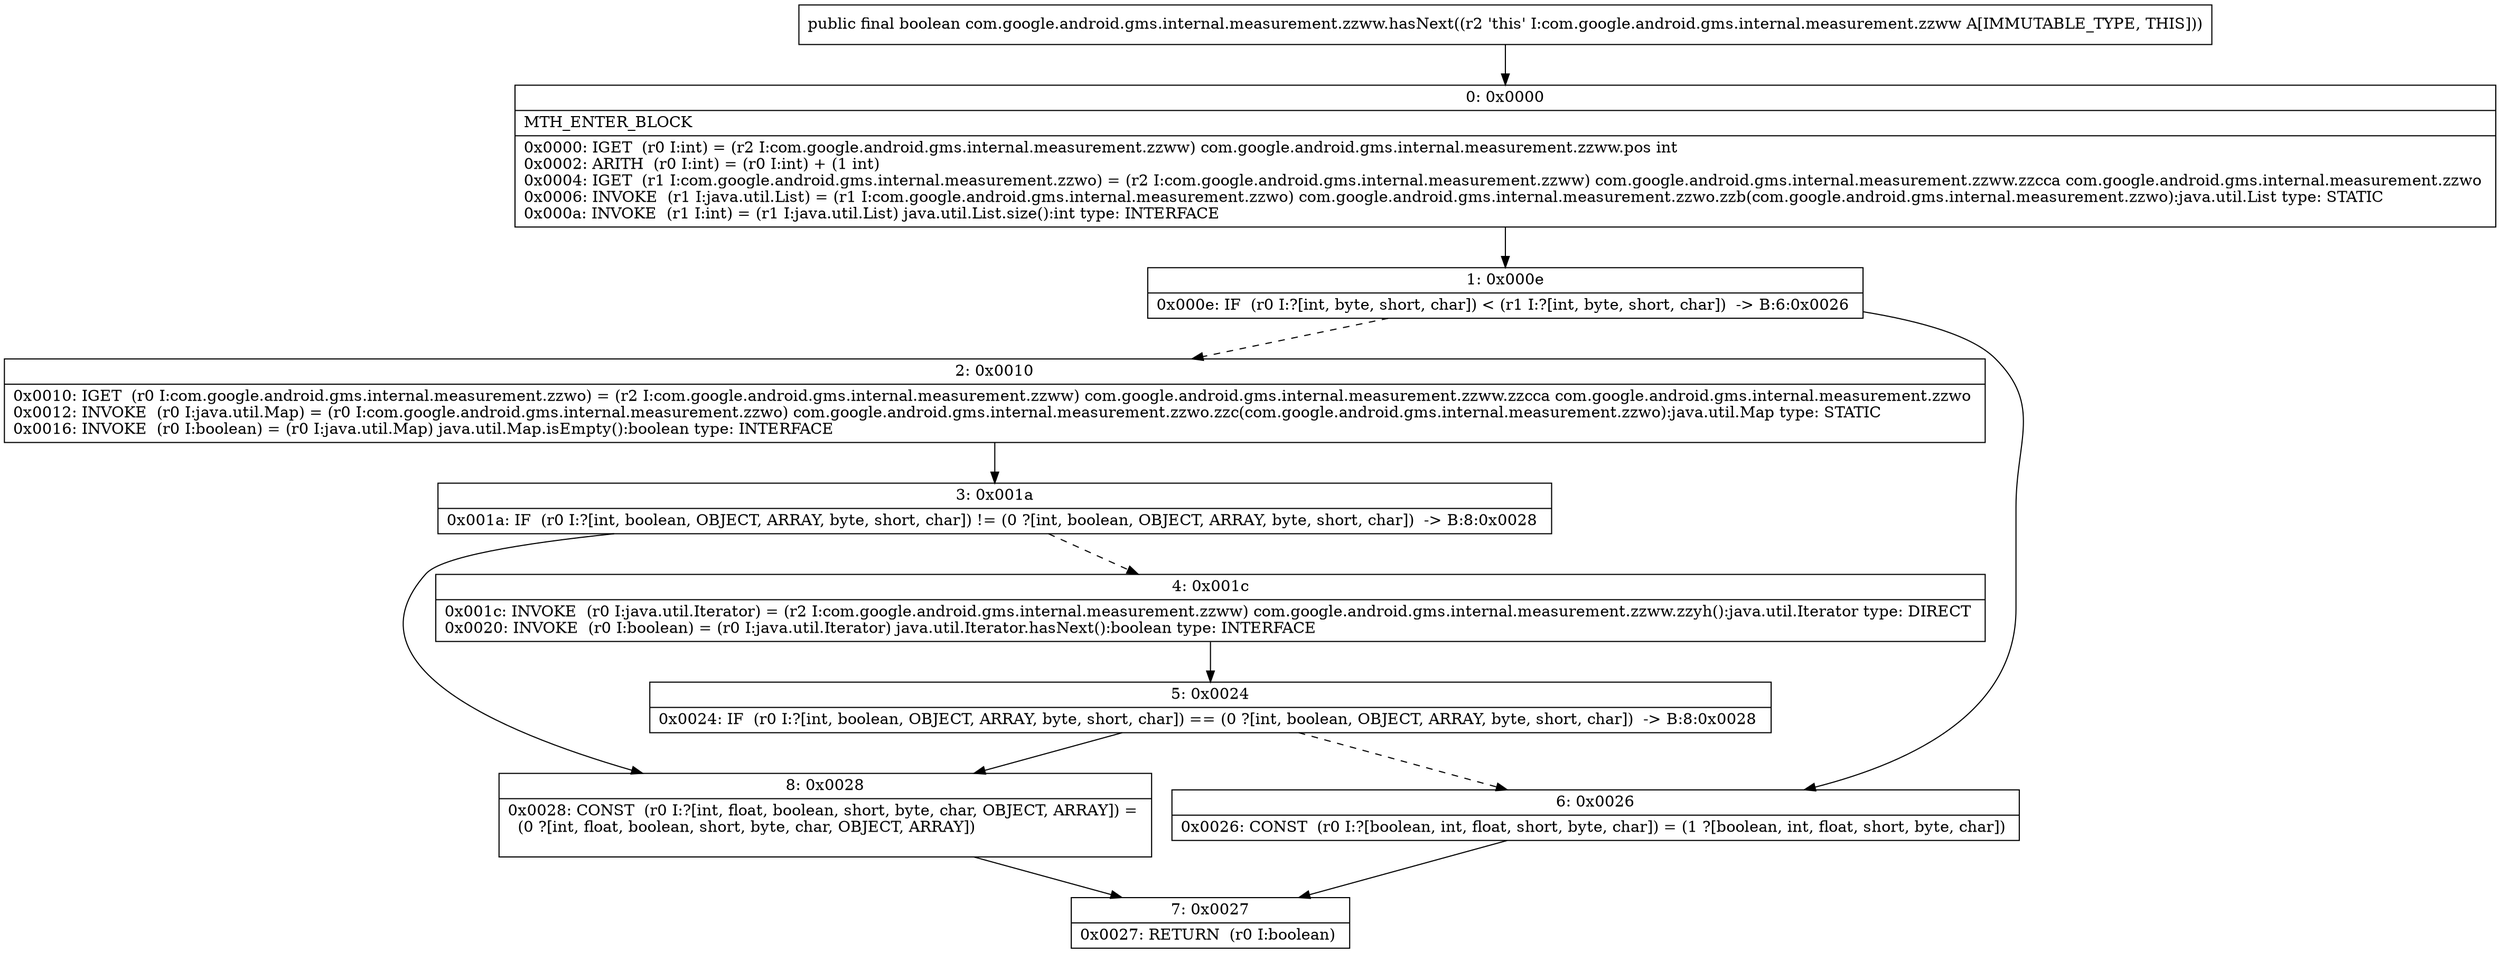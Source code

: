 digraph "CFG forcom.google.android.gms.internal.measurement.zzww.hasNext()Z" {
Node_0 [shape=record,label="{0\:\ 0x0000|MTH_ENTER_BLOCK\l|0x0000: IGET  (r0 I:int) = (r2 I:com.google.android.gms.internal.measurement.zzww) com.google.android.gms.internal.measurement.zzww.pos int \l0x0002: ARITH  (r0 I:int) = (r0 I:int) + (1 int) \l0x0004: IGET  (r1 I:com.google.android.gms.internal.measurement.zzwo) = (r2 I:com.google.android.gms.internal.measurement.zzww) com.google.android.gms.internal.measurement.zzww.zzcca com.google.android.gms.internal.measurement.zzwo \l0x0006: INVOKE  (r1 I:java.util.List) = (r1 I:com.google.android.gms.internal.measurement.zzwo) com.google.android.gms.internal.measurement.zzwo.zzb(com.google.android.gms.internal.measurement.zzwo):java.util.List type: STATIC \l0x000a: INVOKE  (r1 I:int) = (r1 I:java.util.List) java.util.List.size():int type: INTERFACE \l}"];
Node_1 [shape=record,label="{1\:\ 0x000e|0x000e: IF  (r0 I:?[int, byte, short, char]) \< (r1 I:?[int, byte, short, char])  \-\> B:6:0x0026 \l}"];
Node_2 [shape=record,label="{2\:\ 0x0010|0x0010: IGET  (r0 I:com.google.android.gms.internal.measurement.zzwo) = (r2 I:com.google.android.gms.internal.measurement.zzww) com.google.android.gms.internal.measurement.zzww.zzcca com.google.android.gms.internal.measurement.zzwo \l0x0012: INVOKE  (r0 I:java.util.Map) = (r0 I:com.google.android.gms.internal.measurement.zzwo) com.google.android.gms.internal.measurement.zzwo.zzc(com.google.android.gms.internal.measurement.zzwo):java.util.Map type: STATIC \l0x0016: INVOKE  (r0 I:boolean) = (r0 I:java.util.Map) java.util.Map.isEmpty():boolean type: INTERFACE \l}"];
Node_3 [shape=record,label="{3\:\ 0x001a|0x001a: IF  (r0 I:?[int, boolean, OBJECT, ARRAY, byte, short, char]) != (0 ?[int, boolean, OBJECT, ARRAY, byte, short, char])  \-\> B:8:0x0028 \l}"];
Node_4 [shape=record,label="{4\:\ 0x001c|0x001c: INVOKE  (r0 I:java.util.Iterator) = (r2 I:com.google.android.gms.internal.measurement.zzww) com.google.android.gms.internal.measurement.zzww.zzyh():java.util.Iterator type: DIRECT \l0x0020: INVOKE  (r0 I:boolean) = (r0 I:java.util.Iterator) java.util.Iterator.hasNext():boolean type: INTERFACE \l}"];
Node_5 [shape=record,label="{5\:\ 0x0024|0x0024: IF  (r0 I:?[int, boolean, OBJECT, ARRAY, byte, short, char]) == (0 ?[int, boolean, OBJECT, ARRAY, byte, short, char])  \-\> B:8:0x0028 \l}"];
Node_6 [shape=record,label="{6\:\ 0x0026|0x0026: CONST  (r0 I:?[boolean, int, float, short, byte, char]) = (1 ?[boolean, int, float, short, byte, char]) \l}"];
Node_7 [shape=record,label="{7\:\ 0x0027|0x0027: RETURN  (r0 I:boolean) \l}"];
Node_8 [shape=record,label="{8\:\ 0x0028|0x0028: CONST  (r0 I:?[int, float, boolean, short, byte, char, OBJECT, ARRAY]) = \l  (0 ?[int, float, boolean, short, byte, char, OBJECT, ARRAY])\l \l}"];
MethodNode[shape=record,label="{public final boolean com.google.android.gms.internal.measurement.zzww.hasNext((r2 'this' I:com.google.android.gms.internal.measurement.zzww A[IMMUTABLE_TYPE, THIS])) }"];
MethodNode -> Node_0;
Node_0 -> Node_1;
Node_1 -> Node_2[style=dashed];
Node_1 -> Node_6;
Node_2 -> Node_3;
Node_3 -> Node_4[style=dashed];
Node_3 -> Node_8;
Node_4 -> Node_5;
Node_5 -> Node_6[style=dashed];
Node_5 -> Node_8;
Node_6 -> Node_7;
Node_8 -> Node_7;
}

